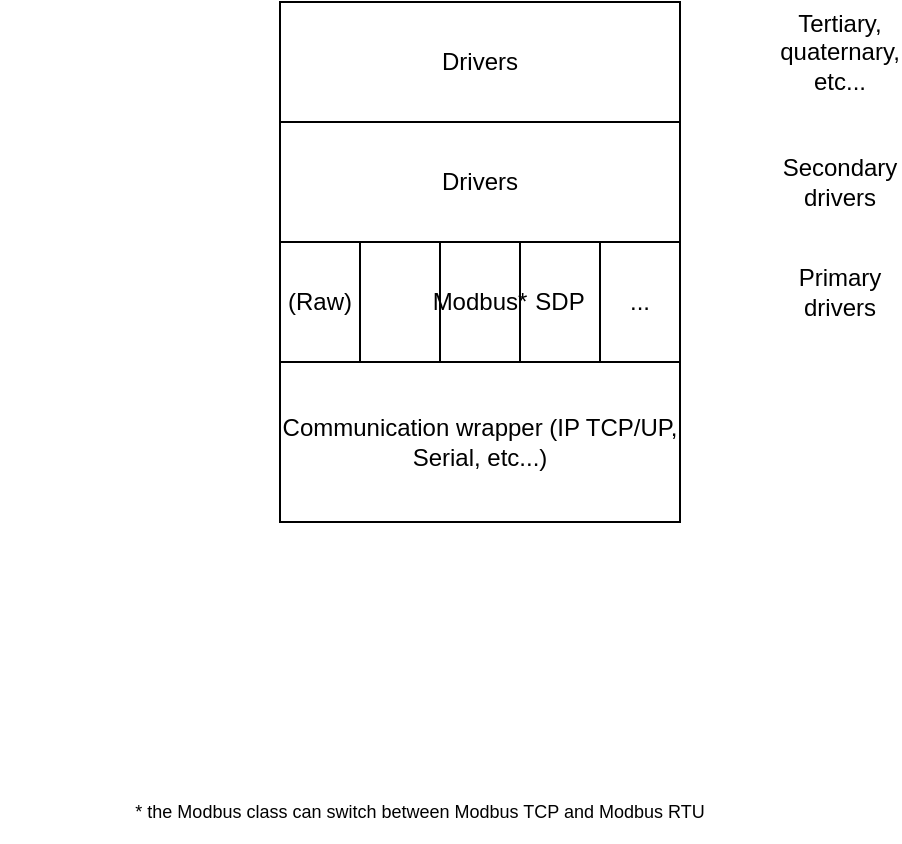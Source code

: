 <mxfile version="20.7.4" type="device"><diagram id="jGf6gKBoeDFpl60p8iak" name="Page-1"><mxGraphModel dx="1434" dy="888" grid="1" gridSize="10" guides="1" tooltips="1" connect="1" arrows="1" fold="1" page="1" pageScale="1" pageWidth="827" pageHeight="1169" math="0" shadow="0"><root><mxCell id="0"/><mxCell id="1" parent="0"/><mxCell id="k3RP2u6RV3OL4Yauwc3D-1" value="Communication wrapper (IP TCP/UP, Serial, etc...)" style="rounded=0;whiteSpace=wrap;html=1;" parent="1" vertex="1"><mxGeometry x="280" y="440" width="200" height="80" as="geometry"/></mxCell><mxCell id="k3RP2u6RV3OL4Yauwc3D-2" value="SDP" style="rounded=0;whiteSpace=wrap;html=1;" parent="1" vertex="1"><mxGeometry x="400" y="380" width="40" height="60" as="geometry"/></mxCell><mxCell id="k3RP2u6RV3OL4Yauwc3D-3" value="Modbus*" style="rounded=0;whiteSpace=wrap;html=1;" parent="1" vertex="1"><mxGeometry x="360" y="380" width="40" height="60" as="geometry"/></mxCell><mxCell id="k3RP2u6RV3OL4Yauwc3D-6" value="(Raw)" style="rounded=0;whiteSpace=wrap;html=1;" parent="1" vertex="1"><mxGeometry x="280" y="380" width="40" height="60" as="geometry"/></mxCell><mxCell id="k3RP2u6RV3OL4Yauwc3D-8" value="Primary drivers" style="text;html=1;strokeColor=none;fillColor=none;align=center;verticalAlign=middle;whiteSpace=wrap;rounded=0;" parent="1" vertex="1"><mxGeometry x="530" y="390" width="60" height="30" as="geometry"/></mxCell><mxCell id="k3RP2u6RV3OL4Yauwc3D-9" value="Drivers" style="rounded=0;whiteSpace=wrap;html=1;" parent="1" vertex="1"><mxGeometry x="280" y="320" width="200" height="60" as="geometry"/></mxCell><mxCell id="k3RP2u6RV3OL4Yauwc3D-10" value="Drivers" style="rounded=0;whiteSpace=wrap;html=1;" parent="1" vertex="1"><mxGeometry x="280" y="260" width="200" height="60" as="geometry"/></mxCell><mxCell id="k3RP2u6RV3OL4Yauwc3D-11" value="Secondary drivers" style="text;html=1;strokeColor=none;fillColor=none;align=center;verticalAlign=middle;whiteSpace=wrap;rounded=0;" parent="1" vertex="1"><mxGeometry x="530" y="335" width="60" height="30" as="geometry"/></mxCell><mxCell id="k3RP2u6RV3OL4Yauwc3D-12" value="Tertiary, quaternary, etc..." style="text;html=1;strokeColor=none;fillColor=none;align=center;verticalAlign=middle;whiteSpace=wrap;rounded=0;" parent="1" vertex="1"><mxGeometry x="530" y="270" width="60" height="30" as="geometry"/></mxCell><mxCell id="k3RP2u6RV3OL4Yauwc3D-13" value="..." style="rounded=0;whiteSpace=wrap;html=1;" parent="1" vertex="1"><mxGeometry x="440" y="380" width="40" height="60" as="geometry"/></mxCell><mxCell id="k3RP2u6RV3OL4Yauwc3D-14" value="* the Modbus class can switch between Modbus TCP and Modbus RTU" style="text;html=1;strokeColor=none;fillColor=none;align=center;verticalAlign=middle;whiteSpace=wrap;rounded=0;fontSize=9;" parent="1" vertex="1"><mxGeometry x="140" y="650" width="420" height="30" as="geometry"/></mxCell></root></mxGraphModel></diagram></mxfile>